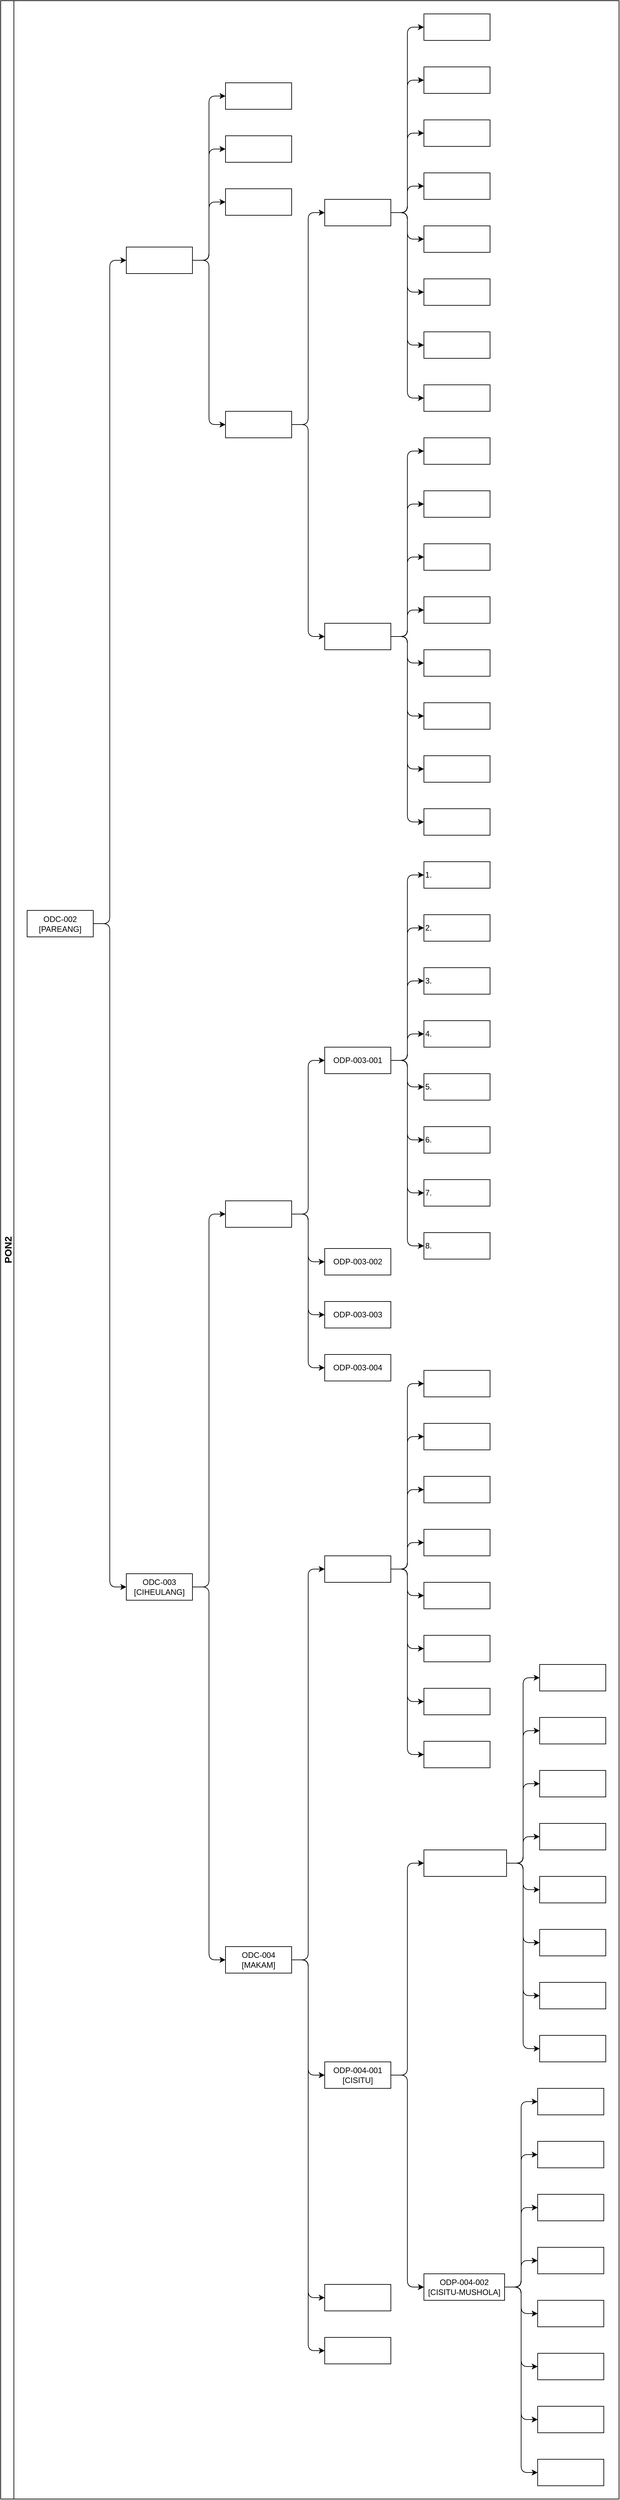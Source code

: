 <mxfile version="27.1.6">
  <diagram name="PON2" id="CPztULTY9CAcym6ux5SY">
    <mxGraphModel dx="2562" dy="1360" grid="0" gridSize="10" guides="1" tooltips="1" connect="1" arrows="1" fold="1" page="0" pageScale="1" pageWidth="827" pageHeight="1169" math="0" shadow="0">
      <root>
        <mxCell id="0" />
        <mxCell id="1" parent="0" />
        <mxCell id="GV_QccqQEHEUjS-juZCi-1" value="PON2" style="swimlane;startSize=20;horizontal=0;childLayout=treeLayout;horizontalTree=1;sortEdges=1;resizable=0;containerType=tree;fontSize=15;" vertex="1" parent="1">
          <mxGeometry x="115" y="40" width="935" height="3772" as="geometry" />
        </mxCell>
        <object label="ODC-002&lt;div&gt;[PAREANG]&lt;/div&gt;" id="GV_QccqQEHEUjS-juZCi-2">
          <mxCell style="whiteSpace=wrap;html=1;" vertex="1" parent="GV_QccqQEHEUjS-juZCi-1">
            <mxGeometry x="40" y="1373.5" width="100" height="40" as="geometry" />
          </mxCell>
        </object>
        <mxCell id="GV_QccqQEHEUjS-juZCi-5" value="" style="whiteSpace=wrap;html=1;" vertex="1" parent="GV_QccqQEHEUjS-juZCi-1">
          <mxGeometry x="190" y="372" width="100" height="40" as="geometry" />
        </mxCell>
        <mxCell id="GV_QccqQEHEUjS-juZCi-6" value="" style="edgeStyle=elbowEdgeStyle;elbow=horizontal;html=1;rounded=1;curved=0;sourcePerimeterSpacing=0;targetPerimeterSpacing=0;startSize=6;endSize=6;" edge="1" parent="GV_QccqQEHEUjS-juZCi-1" source="GV_QccqQEHEUjS-juZCi-2" target="GV_QccqQEHEUjS-juZCi-5">
          <mxGeometry relative="1" as="geometry" />
        </mxCell>
        <mxCell id="GV_QccqQEHEUjS-juZCi-27" value="" style="edgeStyle=elbowEdgeStyle;elbow=horizontal;html=1;rounded=1;curved=0;sourcePerimeterSpacing=0;targetPerimeterSpacing=0;startSize=6;endSize=6;" edge="1" target="GV_QccqQEHEUjS-juZCi-28" source="GV_QccqQEHEUjS-juZCi-2" parent="GV_QccqQEHEUjS-juZCi-1">
          <mxGeometry relative="1" as="geometry">
            <mxPoint x="255" y="-18428.9" as="sourcePoint" />
          </mxGeometry>
        </mxCell>
        <mxCell id="GV_QccqQEHEUjS-juZCi-28" value="ODC-003&lt;div&gt;[CIHEULANG]&lt;/div&gt;" style="whiteSpace=wrap;html=1;" vertex="1" parent="GV_QccqQEHEUjS-juZCi-1">
          <mxGeometry x="190" y="2375" width="100" height="40" as="geometry" />
        </mxCell>
        <mxCell id="GV_QccqQEHEUjS-juZCi-29" value="" style="edgeStyle=elbowEdgeStyle;elbow=horizontal;html=1;rounded=1;curved=0;sourcePerimeterSpacing=0;targetPerimeterSpacing=0;startSize=6;endSize=6;" edge="1" target="GV_QccqQEHEUjS-juZCi-30" source="GV_QccqQEHEUjS-juZCi-5" parent="GV_QccqQEHEUjS-juZCi-1">
          <mxGeometry relative="1" as="geometry">
            <mxPoint x="255" y="-18033.7" as="sourcePoint" />
          </mxGeometry>
        </mxCell>
        <mxCell id="GV_QccqQEHEUjS-juZCi-30" value="" style="whiteSpace=wrap;html=1;" vertex="1" parent="GV_QccqQEHEUjS-juZCi-1">
          <mxGeometry x="340" y="124" width="100" height="40" as="geometry" />
        </mxCell>
        <mxCell id="GV_QccqQEHEUjS-juZCi-31" value="" style="edgeStyle=elbowEdgeStyle;elbow=horizontal;html=1;rounded=1;curved=0;sourcePerimeterSpacing=0;targetPerimeterSpacing=0;startSize=6;endSize=6;" edge="1" target="GV_QccqQEHEUjS-juZCi-32" source="GV_QccqQEHEUjS-juZCi-5" parent="GV_QccqQEHEUjS-juZCi-1">
          <mxGeometry relative="1" as="geometry">
            <mxPoint x="405" y="-18073.7" as="sourcePoint" />
          </mxGeometry>
        </mxCell>
        <mxCell id="GV_QccqQEHEUjS-juZCi-32" value="" style="whiteSpace=wrap;html=1;" vertex="1" parent="GV_QccqQEHEUjS-juZCi-1">
          <mxGeometry x="340" y="204" width="100" height="40" as="geometry" />
        </mxCell>
        <mxCell id="GV_QccqQEHEUjS-juZCi-33" value="" style="edgeStyle=elbowEdgeStyle;elbow=horizontal;html=1;rounded=1;curved=0;sourcePerimeterSpacing=0;targetPerimeterSpacing=0;startSize=6;endSize=6;" edge="1" target="GV_QccqQEHEUjS-juZCi-34" source="GV_QccqQEHEUjS-juZCi-5" parent="GV_QccqQEHEUjS-juZCi-1">
          <mxGeometry relative="1" as="geometry">
            <mxPoint x="405" y="-17993.7" as="sourcePoint" />
          </mxGeometry>
        </mxCell>
        <mxCell id="GV_QccqQEHEUjS-juZCi-34" value="" style="whiteSpace=wrap;html=1;" vertex="1" parent="GV_QccqQEHEUjS-juZCi-1">
          <mxGeometry x="340" y="284" width="100" height="40" as="geometry" />
        </mxCell>
        <mxCell id="GV_QccqQEHEUjS-juZCi-35" value="" style="edgeStyle=elbowEdgeStyle;elbow=horizontal;html=1;rounded=1;curved=0;sourcePerimeterSpacing=0;targetPerimeterSpacing=0;startSize=6;endSize=6;" edge="1" target="GV_QccqQEHEUjS-juZCi-36" source="GV_QccqQEHEUjS-juZCi-5" parent="GV_QccqQEHEUjS-juZCi-1">
          <mxGeometry relative="1" as="geometry">
            <mxPoint x="405" y="-17857.7" as="sourcePoint" />
          </mxGeometry>
        </mxCell>
        <mxCell id="GV_QccqQEHEUjS-juZCi-36" value="" style="whiteSpace=wrap;html=1;" vertex="1" parent="GV_QccqQEHEUjS-juZCi-1">
          <mxGeometry x="340" y="620" width="100" height="40" as="geometry" />
        </mxCell>
        <mxCell id="GV_QccqQEHEUjS-juZCi-41" value="" style="edgeStyle=elbowEdgeStyle;elbow=horizontal;html=1;rounded=1;curved=0;sourcePerimeterSpacing=0;targetPerimeterSpacing=0;startSize=6;endSize=6;" edge="1" target="GV_QccqQEHEUjS-juZCi-42" source="GV_QccqQEHEUjS-juZCi-36" parent="GV_QccqQEHEUjS-juZCi-1">
          <mxGeometry relative="1" as="geometry">
            <mxPoint x="555" y="-17305.7" as="sourcePoint" />
          </mxGeometry>
        </mxCell>
        <mxCell id="GV_QccqQEHEUjS-juZCi-42" value="" style="whiteSpace=wrap;html=1;" vertex="1" parent="GV_QccqQEHEUjS-juZCi-1">
          <mxGeometry x="490" y="300" width="100" height="40" as="geometry" />
        </mxCell>
        <mxCell id="GV_QccqQEHEUjS-juZCi-43" value="" style="edgeStyle=elbowEdgeStyle;elbow=horizontal;html=1;rounded=1;curved=0;sourcePerimeterSpacing=0;targetPerimeterSpacing=0;startSize=6;endSize=6;" edge="1" target="GV_QccqQEHEUjS-juZCi-44" source="GV_QccqQEHEUjS-juZCi-36" parent="GV_QccqQEHEUjS-juZCi-1">
          <mxGeometry relative="1" as="geometry">
            <mxPoint x="555" y="-17043.3" as="sourcePoint" />
          </mxGeometry>
        </mxCell>
        <mxCell id="GV_QccqQEHEUjS-juZCi-44" value="" style="whiteSpace=wrap;html=1;" vertex="1" parent="GV_QccqQEHEUjS-juZCi-1">
          <mxGeometry x="490" y="940" width="100" height="40" as="geometry" />
        </mxCell>
        <mxCell id="GV_QccqQEHEUjS-juZCi-45" value="" style="edgeStyle=elbowEdgeStyle;elbow=horizontal;html=1;rounded=1;curved=0;sourcePerimeterSpacing=0;targetPerimeterSpacing=0;startSize=6;endSize=6;" edge="1" target="GV_QccqQEHEUjS-juZCi-46" source="GV_QccqQEHEUjS-juZCi-28" parent="GV_QccqQEHEUjS-juZCi-1">
          <mxGeometry relative="1" as="geometry">
            <mxPoint x="255" y="-16819.5" as="sourcePoint" />
          </mxGeometry>
        </mxCell>
        <mxCell id="GV_QccqQEHEUjS-juZCi-46" value="" style="whiteSpace=wrap;html=1;" vertex="1" parent="GV_QccqQEHEUjS-juZCi-1">
          <mxGeometry x="340" y="1812" width="100" height="40" as="geometry" />
        </mxCell>
        <mxCell id="GV_QccqQEHEUjS-juZCi-47" value="" style="edgeStyle=elbowEdgeStyle;elbow=horizontal;html=1;rounded=1;curved=0;sourcePerimeterSpacing=0;targetPerimeterSpacing=0;startSize=6;endSize=6;" edge="1" target="GV_QccqQEHEUjS-juZCi-48" source="GV_QccqQEHEUjS-juZCi-28" parent="GV_QccqQEHEUjS-juZCi-1">
          <mxGeometry relative="1" as="geometry">
            <mxPoint x="405" y="-16307.3" as="sourcePoint" />
          </mxGeometry>
        </mxCell>
        <mxCell id="GV_QccqQEHEUjS-juZCi-48" value="ODC-004&lt;div&gt;[MAKAM]&lt;/div&gt;" style="whiteSpace=wrap;html=1;" vertex="1" parent="GV_QccqQEHEUjS-juZCi-1">
          <mxGeometry x="340" y="2938" width="100" height="40" as="geometry" />
        </mxCell>
        <mxCell id="GV_QccqQEHEUjS-juZCi-49" value="" style="edgeStyle=elbowEdgeStyle;elbow=horizontal;html=1;rounded=1;curved=0;sourcePerimeterSpacing=0;targetPerimeterSpacing=0;startSize=6;endSize=6;" edge="1" target="GV_QccqQEHEUjS-juZCi-50" source="GV_QccqQEHEUjS-juZCi-46" parent="GV_QccqQEHEUjS-juZCi-1">
          <mxGeometry relative="1" as="geometry">
            <mxPoint x="405" y="-16287.3" as="sourcePoint" />
          </mxGeometry>
        </mxCell>
        <mxCell id="GV_QccqQEHEUjS-juZCi-50" value="ODP-003-001" style="whiteSpace=wrap;html=1;" vertex="1" parent="GV_QccqQEHEUjS-juZCi-1">
          <mxGeometry x="490" y="1580" width="100" height="40" as="geometry" />
        </mxCell>
        <mxCell id="GV_QccqQEHEUjS-juZCi-51" value="" style="edgeStyle=elbowEdgeStyle;elbow=horizontal;html=1;rounded=1;curved=0;sourcePerimeterSpacing=0;targetPerimeterSpacing=0;startSize=6;endSize=6;" edge="1" target="GV_QccqQEHEUjS-juZCi-52" source="GV_QccqQEHEUjS-juZCi-50" parent="GV_QccqQEHEUjS-juZCi-1">
          <mxGeometry relative="1" as="geometry">
            <mxPoint x="555" y="-16315.3" as="sourcePoint" />
          </mxGeometry>
        </mxCell>
        <mxCell id="GV_QccqQEHEUjS-juZCi-52" value="1." style="whiteSpace=wrap;html=1;align=left;" vertex="1" parent="GV_QccqQEHEUjS-juZCi-1">
          <mxGeometry x="640" y="1300" width="100" height="40" as="geometry" />
        </mxCell>
        <mxCell id="GV_QccqQEHEUjS-juZCi-53" value="" style="edgeStyle=elbowEdgeStyle;elbow=horizontal;html=1;rounded=1;curved=0;sourcePerimeterSpacing=0;targetPerimeterSpacing=0;startSize=6;endSize=6;" edge="1" target="GV_QccqQEHEUjS-juZCi-54" source="GV_QccqQEHEUjS-juZCi-46" parent="GV_QccqQEHEUjS-juZCi-1">
          <mxGeometry relative="1" as="geometry">
            <mxPoint x="555" y="-16315.3" as="sourcePoint" />
          </mxGeometry>
        </mxCell>
        <mxCell id="GV_QccqQEHEUjS-juZCi-54" value="ODP-003-002" style="whiteSpace=wrap;html=1;" vertex="1" parent="GV_QccqQEHEUjS-juZCi-1">
          <mxGeometry x="490" y="1884" width="100" height="40" as="geometry" />
        </mxCell>
        <mxCell id="GV_QccqQEHEUjS-juZCi-55" value="" style="edgeStyle=elbowEdgeStyle;elbow=horizontal;html=1;rounded=1;curved=0;sourcePerimeterSpacing=0;targetPerimeterSpacing=0;startSize=6;endSize=6;" edge="1" target="GV_QccqQEHEUjS-juZCi-56" source="GV_QccqQEHEUjS-juZCi-50" parent="GV_QccqQEHEUjS-juZCi-1">
          <mxGeometry relative="1" as="geometry">
            <mxPoint x="705" y="-15943.3" as="sourcePoint" />
          </mxGeometry>
        </mxCell>
        <mxCell id="GV_QccqQEHEUjS-juZCi-56" value="2." style="whiteSpace=wrap;html=1;align=left;" vertex="1" parent="GV_QccqQEHEUjS-juZCi-1">
          <mxGeometry x="640" y="1380" width="100" height="40" as="geometry" />
        </mxCell>
        <mxCell id="GV_QccqQEHEUjS-juZCi-57" value="" style="edgeStyle=elbowEdgeStyle;elbow=horizontal;html=1;rounded=1;curved=0;sourcePerimeterSpacing=0;targetPerimeterSpacing=0;startSize=6;endSize=6;" edge="1" target="GV_QccqQEHEUjS-juZCi-58" source="GV_QccqQEHEUjS-juZCi-50" parent="GV_QccqQEHEUjS-juZCi-1">
          <mxGeometry relative="1" as="geometry">
            <mxPoint x="705" y="-15511.3" as="sourcePoint" />
          </mxGeometry>
        </mxCell>
        <mxCell id="GV_QccqQEHEUjS-juZCi-58" value="3." style="whiteSpace=wrap;html=1;align=left;" vertex="1" parent="GV_QccqQEHEUjS-juZCi-1">
          <mxGeometry x="640" y="1460" width="100" height="40" as="geometry" />
        </mxCell>
        <mxCell id="GV_QccqQEHEUjS-juZCi-59" value="" style="edgeStyle=elbowEdgeStyle;elbow=horizontal;html=1;rounded=1;curved=0;sourcePerimeterSpacing=0;targetPerimeterSpacing=0;startSize=6;endSize=6;" edge="1" target="GV_QccqQEHEUjS-juZCi-60" source="GV_QccqQEHEUjS-juZCi-50" parent="GV_QccqQEHEUjS-juZCi-1">
          <mxGeometry relative="1" as="geometry">
            <mxPoint x="705" y="-15052.1" as="sourcePoint" />
          </mxGeometry>
        </mxCell>
        <mxCell id="GV_QccqQEHEUjS-juZCi-60" value="4." style="whiteSpace=wrap;html=1;align=left;" vertex="1" parent="GV_QccqQEHEUjS-juZCi-1">
          <mxGeometry x="640" y="1540" width="100" height="40" as="geometry" />
        </mxCell>
        <mxCell id="GV_QccqQEHEUjS-juZCi-61" value="" style="edgeStyle=elbowEdgeStyle;elbow=horizontal;html=1;rounded=1;curved=0;sourcePerimeterSpacing=0;targetPerimeterSpacing=0;startSize=6;endSize=6;" edge="1" target="GV_QccqQEHEUjS-juZCi-62" source="GV_QccqQEHEUjS-juZCi-46" parent="GV_QccqQEHEUjS-juZCi-1">
          <mxGeometry relative="1" as="geometry">
            <mxPoint x="555" y="-14477.7" as="sourcePoint" />
          </mxGeometry>
        </mxCell>
        <mxCell id="GV_QccqQEHEUjS-juZCi-62" value="ODP-003-003" style="whiteSpace=wrap;html=1;" vertex="1" parent="GV_QccqQEHEUjS-juZCi-1">
          <mxGeometry x="490" y="1964" width="100" height="40" as="geometry" />
        </mxCell>
        <mxCell id="GV_QccqQEHEUjS-juZCi-63" value="" style="edgeStyle=elbowEdgeStyle;elbow=horizontal;html=1;rounded=1;curved=0;sourcePerimeterSpacing=0;targetPerimeterSpacing=0;startSize=6;endSize=6;" edge="1" target="GV_QccqQEHEUjS-juZCi-64" source="GV_QccqQEHEUjS-juZCi-46" parent="GV_QccqQEHEUjS-juZCi-1">
          <mxGeometry relative="1" as="geometry">
            <mxPoint x="555" y="-13956.1" as="sourcePoint" />
          </mxGeometry>
        </mxCell>
        <mxCell id="GV_QccqQEHEUjS-juZCi-64" value="ODP-003-004" style="whiteSpace=wrap;html=1;" vertex="1" parent="GV_QccqQEHEUjS-juZCi-1">
          <mxGeometry x="490" y="2044" width="100" height="40" as="geometry" />
        </mxCell>
        <mxCell id="GV_QccqQEHEUjS-juZCi-65" value="" style="edgeStyle=elbowEdgeStyle;elbow=horizontal;html=1;rounded=1;curved=0;sourcePerimeterSpacing=0;targetPerimeterSpacing=0;startSize=6;endSize=6;" edge="1" target="GV_QccqQEHEUjS-juZCi-66" source="GV_QccqQEHEUjS-juZCi-50" parent="GV_QccqQEHEUjS-juZCi-1">
          <mxGeometry relative="1" as="geometry">
            <mxPoint x="705" y="-13574.5" as="sourcePoint" />
          </mxGeometry>
        </mxCell>
        <mxCell id="GV_QccqQEHEUjS-juZCi-66" value="5." style="whiteSpace=wrap;html=1;align=left;" vertex="1" parent="GV_QccqQEHEUjS-juZCi-1">
          <mxGeometry x="640" y="1620" width="100" height="40" as="geometry" />
        </mxCell>
        <mxCell id="GV_QccqQEHEUjS-juZCi-67" value="" style="edgeStyle=elbowEdgeStyle;elbow=horizontal;html=1;rounded=1;curved=0;sourcePerimeterSpacing=0;targetPerimeterSpacing=0;startSize=6;endSize=6;" edge="1" target="GV_QccqQEHEUjS-juZCi-68" source="GV_QccqQEHEUjS-juZCi-50" parent="GV_QccqQEHEUjS-juZCi-1">
          <mxGeometry relative="1" as="geometry">
            <mxPoint x="705" y="-13004.9" as="sourcePoint" />
          </mxGeometry>
        </mxCell>
        <mxCell id="GV_QccqQEHEUjS-juZCi-68" value="6." style="whiteSpace=wrap;html=1;align=left;" vertex="1" parent="GV_QccqQEHEUjS-juZCi-1">
          <mxGeometry x="640" y="1700" width="100" height="40" as="geometry" />
        </mxCell>
        <mxCell id="GV_QccqQEHEUjS-juZCi-69" value="" style="edgeStyle=elbowEdgeStyle;elbow=horizontal;html=1;rounded=1;curved=0;sourcePerimeterSpacing=0;targetPerimeterSpacing=0;startSize=6;endSize=6;" edge="1" target="GV_QccqQEHEUjS-juZCi-70" source="GV_QccqQEHEUjS-juZCi-50" parent="GV_QccqQEHEUjS-juZCi-1">
          <mxGeometry relative="1" as="geometry">
            <mxPoint x="705" y="-12408.1" as="sourcePoint" />
          </mxGeometry>
        </mxCell>
        <mxCell id="GV_QccqQEHEUjS-juZCi-70" value="7." style="whiteSpace=wrap;html=1;align=left;" vertex="1" parent="GV_QccqQEHEUjS-juZCi-1">
          <mxGeometry x="640" y="1780" width="100" height="40" as="geometry" />
        </mxCell>
        <mxCell id="GV_QccqQEHEUjS-juZCi-71" value="" style="edgeStyle=elbowEdgeStyle;elbow=horizontal;html=1;rounded=1;curved=0;sourcePerimeterSpacing=0;targetPerimeterSpacing=0;startSize=6;endSize=6;" edge="1" target="GV_QccqQEHEUjS-juZCi-72" source="GV_QccqQEHEUjS-juZCi-50" parent="GV_QccqQEHEUjS-juZCi-1">
          <mxGeometry relative="1" as="geometry">
            <mxPoint x="705" y="-11784.1" as="sourcePoint" />
          </mxGeometry>
        </mxCell>
        <mxCell id="GV_QccqQEHEUjS-juZCi-72" value="8." style="whiteSpace=wrap;html=1;align=left;" vertex="1" parent="GV_QccqQEHEUjS-juZCi-1">
          <mxGeometry x="640" y="1860" width="100" height="40" as="geometry" />
        </mxCell>
        <mxCell id="GV_QccqQEHEUjS-juZCi-73" value="" style="edgeStyle=elbowEdgeStyle;elbow=horizontal;html=1;rounded=1;curved=0;sourcePerimeterSpacing=0;targetPerimeterSpacing=0;startSize=6;endSize=6;" edge="1" target="GV_QccqQEHEUjS-juZCi-74" source="GV_QccqQEHEUjS-juZCi-48" parent="GV_QccqQEHEUjS-juZCi-1">
          <mxGeometry relative="1" as="geometry">
            <mxPoint x="405" y="-10767.9" as="sourcePoint" />
          </mxGeometry>
        </mxCell>
        <mxCell id="GV_QccqQEHEUjS-juZCi-74" value="" style="whiteSpace=wrap;html=1;" vertex="1" parent="GV_QccqQEHEUjS-juZCi-1">
          <mxGeometry x="490" y="2348" width="100" height="40" as="geometry" />
        </mxCell>
        <mxCell id="GV_QccqQEHEUjS-juZCi-75" value="" style="edgeStyle=elbowEdgeStyle;elbow=horizontal;html=1;rounded=1;curved=0;sourcePerimeterSpacing=0;targetPerimeterSpacing=0;startSize=6;endSize=6;" edge="1" target="GV_QccqQEHEUjS-juZCi-76" source="GV_QccqQEHEUjS-juZCi-74" parent="GV_QccqQEHEUjS-juZCi-1">
          <mxGeometry relative="1" as="geometry">
            <mxPoint x="555" y="-10600.5" as="sourcePoint" />
          </mxGeometry>
        </mxCell>
        <mxCell id="GV_QccqQEHEUjS-juZCi-76" value="" style="whiteSpace=wrap;html=1;" vertex="1" parent="GV_QccqQEHEUjS-juZCi-1">
          <mxGeometry x="640" y="2068" width="100" height="40" as="geometry" />
        </mxCell>
        <mxCell id="GV_QccqQEHEUjS-juZCi-77" value="" style="edgeStyle=elbowEdgeStyle;elbow=horizontal;html=1;rounded=1;curved=0;sourcePerimeterSpacing=0;targetPerimeterSpacing=0;startSize=6;endSize=6;" edge="1" target="GV_QccqQEHEUjS-juZCi-78" source="GV_QccqQEHEUjS-juZCi-48" parent="GV_QccqQEHEUjS-juZCi-1">
          <mxGeometry relative="1" as="geometry">
            <mxPoint x="555" y="-10600.5" as="sourcePoint" />
          </mxGeometry>
        </mxCell>
        <mxCell id="GV_QccqQEHEUjS-juZCi-78" value="ODP-004-001&lt;div&gt;[CISITU]&lt;/div&gt;" style="whiteSpace=wrap;html=1;" vertex="1" parent="GV_QccqQEHEUjS-juZCi-1">
          <mxGeometry x="490" y="3112" width="100" height="40" as="geometry" />
        </mxCell>
        <mxCell id="GV_QccqQEHEUjS-juZCi-79" value="" style="edgeStyle=elbowEdgeStyle;elbow=horizontal;html=1;rounded=1;curved=0;sourcePerimeterSpacing=0;targetPerimeterSpacing=0;startSize=6;endSize=6;" edge="1" target="GV_QccqQEHEUjS-juZCi-80" source="GV_QccqQEHEUjS-juZCi-74" parent="GV_QccqQEHEUjS-juZCi-1">
          <mxGeometry relative="1" as="geometry">
            <mxPoint x="705" y="-10610.5" as="sourcePoint" />
          </mxGeometry>
        </mxCell>
        <mxCell id="GV_QccqQEHEUjS-juZCi-80" value="" style="whiteSpace=wrap;html=1;" vertex="1" parent="GV_QccqQEHEUjS-juZCi-1">
          <mxGeometry x="640" y="2148" width="100" height="40" as="geometry" />
        </mxCell>
        <mxCell id="GV_QccqQEHEUjS-juZCi-81" value="" style="edgeStyle=elbowEdgeStyle;elbow=horizontal;html=1;rounded=1;curved=0;sourcePerimeterSpacing=0;targetPerimeterSpacing=0;startSize=6;endSize=6;" edge="1" target="GV_QccqQEHEUjS-juZCi-82" source="GV_QccqQEHEUjS-juZCi-74" parent="GV_QccqQEHEUjS-juZCi-1">
          <mxGeometry relative="1" as="geometry">
            <mxPoint x="705" y="-10590.5" as="sourcePoint" />
          </mxGeometry>
        </mxCell>
        <mxCell id="GV_QccqQEHEUjS-juZCi-82" value="" style="whiteSpace=wrap;html=1;" vertex="1" parent="GV_QccqQEHEUjS-juZCi-1">
          <mxGeometry x="640" y="2228" width="100" height="40" as="geometry" />
        </mxCell>
        <mxCell id="GV_QccqQEHEUjS-juZCi-83" value="" style="edgeStyle=elbowEdgeStyle;elbow=horizontal;html=1;rounded=1;curved=0;sourcePerimeterSpacing=0;targetPerimeterSpacing=0;startSize=6;endSize=6;" edge="1" target="GV_QccqQEHEUjS-juZCi-84" source="GV_QccqQEHEUjS-juZCi-74" parent="GV_QccqQEHEUjS-juZCi-1">
          <mxGeometry relative="1" as="geometry">
            <mxPoint x="705" y="-10570.5" as="sourcePoint" />
          </mxGeometry>
        </mxCell>
        <mxCell id="GV_QccqQEHEUjS-juZCi-84" value="" style="whiteSpace=wrap;html=1;" vertex="1" parent="GV_QccqQEHEUjS-juZCi-1">
          <mxGeometry x="640" y="2308" width="100" height="40" as="geometry" />
        </mxCell>
        <mxCell id="GV_QccqQEHEUjS-juZCi-85" value="" style="edgeStyle=elbowEdgeStyle;elbow=horizontal;html=1;rounded=1;curved=0;sourcePerimeterSpacing=0;targetPerimeterSpacing=0;startSize=6;endSize=6;" edge="1" target="GV_QccqQEHEUjS-juZCi-86" source="GV_QccqQEHEUjS-juZCi-74" parent="GV_QccqQEHEUjS-juZCi-1">
          <mxGeometry relative="1" as="geometry">
            <mxPoint x="705" y="-10550.5" as="sourcePoint" />
          </mxGeometry>
        </mxCell>
        <mxCell id="GV_QccqQEHEUjS-juZCi-86" value="" style="whiteSpace=wrap;html=1;" vertex="1" parent="GV_QccqQEHEUjS-juZCi-1">
          <mxGeometry x="640" y="2388" width="100" height="40" as="geometry" />
        </mxCell>
        <mxCell id="GV_QccqQEHEUjS-juZCi-87" value="" style="edgeStyle=elbowEdgeStyle;elbow=horizontal;html=1;rounded=1;curved=0;sourcePerimeterSpacing=0;targetPerimeterSpacing=0;startSize=6;endSize=6;" edge="1" target="GV_QccqQEHEUjS-juZCi-88" source="GV_QccqQEHEUjS-juZCi-74" parent="GV_QccqQEHEUjS-juZCi-1">
          <mxGeometry relative="1" as="geometry">
            <mxPoint x="705" y="-10530.5" as="sourcePoint" />
          </mxGeometry>
        </mxCell>
        <mxCell id="GV_QccqQEHEUjS-juZCi-88" value="" style="whiteSpace=wrap;html=1;" vertex="1" parent="GV_QccqQEHEUjS-juZCi-1">
          <mxGeometry x="640" y="2468" width="100" height="40" as="geometry" />
        </mxCell>
        <mxCell id="GV_QccqQEHEUjS-juZCi-89" value="" style="edgeStyle=elbowEdgeStyle;elbow=horizontal;html=1;rounded=1;curved=0;sourcePerimeterSpacing=0;targetPerimeterSpacing=0;startSize=6;endSize=6;" edge="1" target="GV_QccqQEHEUjS-juZCi-90" source="GV_QccqQEHEUjS-juZCi-74" parent="GV_QccqQEHEUjS-juZCi-1">
          <mxGeometry relative="1" as="geometry">
            <mxPoint x="705" y="-10510.5" as="sourcePoint" />
          </mxGeometry>
        </mxCell>
        <mxCell id="GV_QccqQEHEUjS-juZCi-90" value="" style="whiteSpace=wrap;html=1;" vertex="1" parent="GV_QccqQEHEUjS-juZCi-1">
          <mxGeometry x="640" y="2548" width="100" height="40" as="geometry" />
        </mxCell>
        <mxCell id="GV_QccqQEHEUjS-juZCi-91" value="" style="edgeStyle=elbowEdgeStyle;elbow=horizontal;html=1;rounded=1;curved=0;sourcePerimeterSpacing=0;targetPerimeterSpacing=0;startSize=6;endSize=6;" edge="1" target="GV_QccqQEHEUjS-juZCi-92" source="GV_QccqQEHEUjS-juZCi-74" parent="GV_QccqQEHEUjS-juZCi-1">
          <mxGeometry relative="1" as="geometry">
            <mxPoint x="705" y="-10490.5" as="sourcePoint" />
          </mxGeometry>
        </mxCell>
        <mxCell id="GV_QccqQEHEUjS-juZCi-92" value="" style="whiteSpace=wrap;html=1;" vertex="1" parent="GV_QccqQEHEUjS-juZCi-1">
          <mxGeometry x="640" y="2628" width="100" height="40" as="geometry" />
        </mxCell>
        <mxCell id="GV_QccqQEHEUjS-juZCi-93" value="" style="edgeStyle=elbowEdgeStyle;elbow=horizontal;html=1;rounded=1;curved=0;sourcePerimeterSpacing=0;targetPerimeterSpacing=0;startSize=6;endSize=6;" edge="1" target="GV_QccqQEHEUjS-juZCi-94" source="GV_QccqQEHEUjS-juZCi-78" parent="GV_QccqQEHEUjS-juZCi-1">
          <mxGeometry relative="1" as="geometry">
            <mxPoint x="555" y="-10318.5" as="sourcePoint" />
          </mxGeometry>
        </mxCell>
        <mxCell id="GV_QccqQEHEUjS-juZCi-94" value="" style="whiteSpace=wrap;html=1;" vertex="1" parent="GV_QccqQEHEUjS-juZCi-1">
          <mxGeometry x="640" y="2792" width="125" height="40" as="geometry" />
        </mxCell>
        <mxCell id="GV_QccqQEHEUjS-juZCi-95" value="" style="edgeStyle=elbowEdgeStyle;elbow=horizontal;html=1;rounded=1;curved=0;sourcePerimeterSpacing=0;targetPerimeterSpacing=0;startSize=6;endSize=6;" edge="1" target="GV_QccqQEHEUjS-juZCi-96" source="GV_QccqQEHEUjS-juZCi-78" parent="GV_QccqQEHEUjS-juZCi-1">
          <mxGeometry relative="1" as="geometry">
            <mxPoint x="705" y="-10117.5" as="sourcePoint" />
          </mxGeometry>
        </mxCell>
        <mxCell id="GV_QccqQEHEUjS-juZCi-96" value="ODP-004-002&lt;div&gt;[CISITU-MUSHOLA]&lt;/div&gt;" style="whiteSpace=wrap;html=1;" vertex="1" parent="GV_QccqQEHEUjS-juZCi-1">
          <mxGeometry x="640" y="3432" width="122" height="40" as="geometry" />
        </mxCell>
        <mxCell id="GV_QccqQEHEUjS-juZCi-97" value="" style="edgeStyle=elbowEdgeStyle;elbow=horizontal;html=1;rounded=1;curved=0;sourcePerimeterSpacing=0;targetPerimeterSpacing=0;startSize=6;endSize=6;" edge="1" target="GV_QccqQEHEUjS-juZCi-98" source="GV_QccqQEHEUjS-juZCi-94" parent="GV_QccqQEHEUjS-juZCi-1">
          <mxGeometry relative="1" as="geometry">
            <mxPoint x="705" y="-10082.5" as="sourcePoint" />
          </mxGeometry>
        </mxCell>
        <mxCell id="GV_QccqQEHEUjS-juZCi-98" value="" style="whiteSpace=wrap;html=1;" vertex="1" parent="GV_QccqQEHEUjS-juZCi-1">
          <mxGeometry x="815" y="2512" width="100" height="40" as="geometry" />
        </mxCell>
        <mxCell id="GV_QccqQEHEUjS-juZCi-99" value="" style="edgeStyle=elbowEdgeStyle;elbow=horizontal;html=1;rounded=1;curved=0;sourcePerimeterSpacing=0;targetPerimeterSpacing=0;startSize=6;endSize=6;" edge="1" target="GV_QccqQEHEUjS-juZCi-100" source="GV_QccqQEHEUjS-juZCi-94" parent="GV_QccqQEHEUjS-juZCi-1">
          <mxGeometry relative="1" as="geometry">
            <mxPoint x="855" y="-10122.5" as="sourcePoint" />
          </mxGeometry>
        </mxCell>
        <mxCell id="GV_QccqQEHEUjS-juZCi-100" value="" style="whiteSpace=wrap;html=1;" vertex="1" parent="GV_QccqQEHEUjS-juZCi-1">
          <mxGeometry x="815" y="2592" width="100" height="40" as="geometry" />
        </mxCell>
        <mxCell id="GV_QccqQEHEUjS-juZCi-101" value="" style="edgeStyle=elbowEdgeStyle;elbow=horizontal;html=1;rounded=1;curved=0;sourcePerimeterSpacing=0;targetPerimeterSpacing=0;startSize=6;endSize=6;" edge="1" target="GV_QccqQEHEUjS-juZCi-102" source="GV_QccqQEHEUjS-juZCi-94" parent="GV_QccqQEHEUjS-juZCi-1">
          <mxGeometry relative="1" as="geometry">
            <mxPoint x="855" y="-10096.5" as="sourcePoint" />
          </mxGeometry>
        </mxCell>
        <mxCell id="GV_QccqQEHEUjS-juZCi-102" value="" style="whiteSpace=wrap;html=1;" vertex="1" parent="GV_QccqQEHEUjS-juZCi-1">
          <mxGeometry x="815" y="2672" width="100" height="40" as="geometry" />
        </mxCell>
        <mxCell id="GV_QccqQEHEUjS-juZCi-103" value="" style="edgeStyle=elbowEdgeStyle;elbow=horizontal;html=1;rounded=1;curved=0;sourcePerimeterSpacing=0;targetPerimeterSpacing=0;startSize=6;endSize=6;" edge="1" target="GV_QccqQEHEUjS-juZCi-104" source="GV_QccqQEHEUjS-juZCi-94" parent="GV_QccqQEHEUjS-juZCi-1">
          <mxGeometry relative="1" as="geometry">
            <mxPoint x="855" y="-10070.5" as="sourcePoint" />
          </mxGeometry>
        </mxCell>
        <mxCell id="GV_QccqQEHEUjS-juZCi-104" value="" style="whiteSpace=wrap;html=1;" vertex="1" parent="GV_QccqQEHEUjS-juZCi-1">
          <mxGeometry x="815" y="2752" width="100" height="40" as="geometry" />
        </mxCell>
        <mxCell id="GV_QccqQEHEUjS-juZCi-105" value="" style="edgeStyle=elbowEdgeStyle;elbow=horizontal;html=1;rounded=1;curved=0;sourcePerimeterSpacing=0;targetPerimeterSpacing=0;startSize=6;endSize=6;" edge="1" target="GV_QccqQEHEUjS-juZCi-106" source="GV_QccqQEHEUjS-juZCi-94" parent="GV_QccqQEHEUjS-juZCi-1">
          <mxGeometry relative="1" as="geometry">
            <mxPoint x="855" y="-10044.5" as="sourcePoint" />
          </mxGeometry>
        </mxCell>
        <mxCell id="GV_QccqQEHEUjS-juZCi-106" value="" style="whiteSpace=wrap;html=1;" vertex="1" parent="GV_QccqQEHEUjS-juZCi-1">
          <mxGeometry x="815" y="2832" width="100" height="40" as="geometry" />
        </mxCell>
        <mxCell id="GV_QccqQEHEUjS-juZCi-107" value="" style="edgeStyle=elbowEdgeStyle;elbow=horizontal;html=1;rounded=1;curved=0;sourcePerimeterSpacing=0;targetPerimeterSpacing=0;startSize=6;endSize=6;" edge="1" target="GV_QccqQEHEUjS-juZCi-108" source="GV_QccqQEHEUjS-juZCi-94" parent="GV_QccqQEHEUjS-juZCi-1">
          <mxGeometry relative="1" as="geometry">
            <mxPoint x="855" y="-10018.5" as="sourcePoint" />
          </mxGeometry>
        </mxCell>
        <mxCell id="GV_QccqQEHEUjS-juZCi-108" value="" style="whiteSpace=wrap;html=1;" vertex="1" parent="GV_QccqQEHEUjS-juZCi-1">
          <mxGeometry x="815" y="2912" width="100" height="40" as="geometry" />
        </mxCell>
        <mxCell id="GV_QccqQEHEUjS-juZCi-109" value="" style="edgeStyle=elbowEdgeStyle;elbow=horizontal;html=1;rounded=1;curved=0;sourcePerimeterSpacing=0;targetPerimeterSpacing=0;startSize=6;endSize=6;" edge="1" target="GV_QccqQEHEUjS-juZCi-110" source="GV_QccqQEHEUjS-juZCi-94" parent="GV_QccqQEHEUjS-juZCi-1">
          <mxGeometry relative="1" as="geometry">
            <mxPoint x="855" y="-9992.5" as="sourcePoint" />
          </mxGeometry>
        </mxCell>
        <mxCell id="GV_QccqQEHEUjS-juZCi-110" value="" style="whiteSpace=wrap;html=1;" vertex="1" parent="GV_QccqQEHEUjS-juZCi-1">
          <mxGeometry x="815" y="2992" width="100" height="40" as="geometry" />
        </mxCell>
        <mxCell id="GV_QccqQEHEUjS-juZCi-111" value="" style="edgeStyle=elbowEdgeStyle;elbow=horizontal;html=1;rounded=1;curved=0;sourcePerimeterSpacing=0;targetPerimeterSpacing=0;startSize=6;endSize=6;" edge="1" target="GV_QccqQEHEUjS-juZCi-112" source="GV_QccqQEHEUjS-juZCi-94" parent="GV_QccqQEHEUjS-juZCi-1">
          <mxGeometry relative="1" as="geometry">
            <mxPoint x="855" y="-9966.5" as="sourcePoint" />
          </mxGeometry>
        </mxCell>
        <mxCell id="GV_QccqQEHEUjS-juZCi-112" value="" style="whiteSpace=wrap;html=1;" vertex="1" parent="GV_QccqQEHEUjS-juZCi-1">
          <mxGeometry x="815" y="3072" width="100" height="40" as="geometry" />
        </mxCell>
        <mxCell id="GV_QccqQEHEUjS-juZCi-113" value="" style="edgeStyle=elbowEdgeStyle;elbow=horizontal;html=1;rounded=1;curved=0;sourcePerimeterSpacing=0;targetPerimeterSpacing=0;startSize=6;endSize=6;" edge="1" target="GV_QccqQEHEUjS-juZCi-114" source="GV_QccqQEHEUjS-juZCi-96" parent="GV_QccqQEHEUjS-juZCi-1">
          <mxGeometry relative="1" as="geometry">
            <mxPoint x="705" y="-9788.5" as="sourcePoint" />
          </mxGeometry>
        </mxCell>
        <mxCell id="GV_QccqQEHEUjS-juZCi-114" value="" style="whiteSpace=wrap;html=1;" vertex="1" parent="GV_QccqQEHEUjS-juZCi-1">
          <mxGeometry x="812" y="3152" width="100" height="40" as="geometry" />
        </mxCell>
        <mxCell id="GV_QccqQEHEUjS-juZCi-115" value="" style="edgeStyle=elbowEdgeStyle;elbow=horizontal;html=1;rounded=1;curved=0;sourcePerimeterSpacing=0;targetPerimeterSpacing=0;startSize=6;endSize=6;" edge="1" target="GV_QccqQEHEUjS-juZCi-116" source="GV_QccqQEHEUjS-juZCi-96" parent="GV_QccqQEHEUjS-juZCi-1">
          <mxGeometry relative="1" as="geometry">
            <mxPoint x="855" y="-9584" as="sourcePoint" />
          </mxGeometry>
        </mxCell>
        <mxCell id="GV_QccqQEHEUjS-juZCi-116" value="" style="whiteSpace=wrap;html=1;" vertex="1" parent="GV_QccqQEHEUjS-juZCi-1">
          <mxGeometry x="812" y="3232" width="100" height="40" as="geometry" />
        </mxCell>
        <mxCell id="GV_QccqQEHEUjS-juZCi-117" value="" style="edgeStyle=elbowEdgeStyle;elbow=horizontal;html=1;rounded=1;curved=0;sourcePerimeterSpacing=0;targetPerimeterSpacing=0;startSize=6;endSize=6;" edge="1" target="GV_QccqQEHEUjS-juZCi-118" source="GV_QccqQEHEUjS-juZCi-96" parent="GV_QccqQEHEUjS-juZCi-1">
          <mxGeometry relative="1" as="geometry">
            <mxPoint x="855" y="-9546.5" as="sourcePoint" />
          </mxGeometry>
        </mxCell>
        <mxCell id="GV_QccqQEHEUjS-juZCi-118" value="" style="whiteSpace=wrap;html=1;" vertex="1" parent="GV_QccqQEHEUjS-juZCi-1">
          <mxGeometry x="812" y="3312" width="100" height="40" as="geometry" />
        </mxCell>
        <mxCell id="GV_QccqQEHEUjS-juZCi-119" value="" style="edgeStyle=elbowEdgeStyle;elbow=horizontal;html=1;rounded=1;curved=0;sourcePerimeterSpacing=0;targetPerimeterSpacing=0;startSize=6;endSize=6;" edge="1" target="GV_QccqQEHEUjS-juZCi-120" source="GV_QccqQEHEUjS-juZCi-96" parent="GV_QccqQEHEUjS-juZCi-1">
          <mxGeometry relative="1" as="geometry">
            <mxPoint x="855" y="-9509" as="sourcePoint" />
          </mxGeometry>
        </mxCell>
        <mxCell id="GV_QccqQEHEUjS-juZCi-120" value="" style="whiteSpace=wrap;html=1;" vertex="1" parent="GV_QccqQEHEUjS-juZCi-1">
          <mxGeometry x="812" y="3392" width="100" height="40" as="geometry" />
        </mxCell>
        <mxCell id="GV_QccqQEHEUjS-juZCi-121" value="" style="edgeStyle=elbowEdgeStyle;elbow=horizontal;html=1;rounded=1;curved=0;sourcePerimeterSpacing=0;targetPerimeterSpacing=0;startSize=6;endSize=6;" edge="1" target="GV_QccqQEHEUjS-juZCi-122" source="GV_QccqQEHEUjS-juZCi-96" parent="GV_QccqQEHEUjS-juZCi-1">
          <mxGeometry relative="1" as="geometry">
            <mxPoint x="855" y="-9471.5" as="sourcePoint" />
          </mxGeometry>
        </mxCell>
        <mxCell id="GV_QccqQEHEUjS-juZCi-122" value="" style="whiteSpace=wrap;html=1;" vertex="1" parent="GV_QccqQEHEUjS-juZCi-1">
          <mxGeometry x="812" y="3472" width="100" height="40" as="geometry" />
        </mxCell>
        <mxCell id="GV_QccqQEHEUjS-juZCi-123" value="" style="edgeStyle=elbowEdgeStyle;elbow=horizontal;html=1;rounded=1;curved=0;sourcePerimeterSpacing=0;targetPerimeterSpacing=0;startSize=6;endSize=6;" edge="1" target="GV_QccqQEHEUjS-juZCi-124" source="GV_QccqQEHEUjS-juZCi-96" parent="GV_QccqQEHEUjS-juZCi-1">
          <mxGeometry relative="1" as="geometry">
            <mxPoint x="855" y="-9434" as="sourcePoint" />
          </mxGeometry>
        </mxCell>
        <mxCell id="GV_QccqQEHEUjS-juZCi-124" value="" style="whiteSpace=wrap;html=1;" vertex="1" parent="GV_QccqQEHEUjS-juZCi-1">
          <mxGeometry x="812" y="3552" width="100" height="40" as="geometry" />
        </mxCell>
        <mxCell id="GV_QccqQEHEUjS-juZCi-125" value="" style="edgeStyle=elbowEdgeStyle;elbow=horizontal;html=1;rounded=1;curved=0;sourcePerimeterSpacing=0;targetPerimeterSpacing=0;startSize=6;endSize=6;" edge="1" target="GV_QccqQEHEUjS-juZCi-126" source="GV_QccqQEHEUjS-juZCi-96" parent="GV_QccqQEHEUjS-juZCi-1">
          <mxGeometry relative="1" as="geometry">
            <mxPoint x="855" y="-9396.5" as="sourcePoint" />
          </mxGeometry>
        </mxCell>
        <mxCell id="GV_QccqQEHEUjS-juZCi-126" value="" style="whiteSpace=wrap;html=1;" vertex="1" parent="GV_QccqQEHEUjS-juZCi-1">
          <mxGeometry x="812" y="3632" width="100" height="40" as="geometry" />
        </mxCell>
        <mxCell id="GV_QccqQEHEUjS-juZCi-127" value="" style="edgeStyle=elbowEdgeStyle;elbow=horizontal;html=1;rounded=1;curved=0;sourcePerimeterSpacing=0;targetPerimeterSpacing=0;startSize=6;endSize=6;" edge="1" target="GV_QccqQEHEUjS-juZCi-128" source="GV_QccqQEHEUjS-juZCi-96" parent="GV_QccqQEHEUjS-juZCi-1">
          <mxGeometry relative="1" as="geometry">
            <mxPoint x="855" y="-9359" as="sourcePoint" />
          </mxGeometry>
        </mxCell>
        <mxCell id="GV_QccqQEHEUjS-juZCi-128" value="" style="whiteSpace=wrap;html=1;" vertex="1" parent="GV_QccqQEHEUjS-juZCi-1">
          <mxGeometry x="812" y="3712" width="100" height="40" as="geometry" />
        </mxCell>
        <mxCell id="GV_QccqQEHEUjS-juZCi-142" value="" style="edgeStyle=elbowEdgeStyle;elbow=horizontal;html=1;rounded=1;curved=0;sourcePerimeterSpacing=0;targetPerimeterSpacing=0;startSize=6;endSize=6;" edge="1" target="GV_QccqQEHEUjS-juZCi-143" source="GV_QccqQEHEUjS-juZCi-42" parent="GV_QccqQEHEUjS-juZCi-1">
          <mxGeometry relative="1" as="geometry">
            <mxPoint x="555" y="-11713.5" as="sourcePoint" />
          </mxGeometry>
        </mxCell>
        <mxCell id="GV_QccqQEHEUjS-juZCi-143" value="" style="whiteSpace=wrap;html=1;" vertex="1" parent="GV_QccqQEHEUjS-juZCi-1">
          <mxGeometry x="640" y="20" width="100" height="40" as="geometry" />
        </mxCell>
        <mxCell id="GV_QccqQEHEUjS-juZCi-144" value="" style="edgeStyle=elbowEdgeStyle;elbow=horizontal;html=1;rounded=1;curved=0;sourcePerimeterSpacing=0;targetPerimeterSpacing=0;startSize=6;endSize=6;" edge="1" target="GV_QccqQEHEUjS-juZCi-145" source="GV_QccqQEHEUjS-juZCi-42" parent="GV_QccqQEHEUjS-juZCi-1">
          <mxGeometry relative="1" as="geometry">
            <mxPoint x="705" y="-11753.5" as="sourcePoint" />
          </mxGeometry>
        </mxCell>
        <mxCell id="GV_QccqQEHEUjS-juZCi-145" value="" style="whiteSpace=wrap;html=1;" vertex="1" parent="GV_QccqQEHEUjS-juZCi-1">
          <mxGeometry x="640" y="100" width="100" height="40" as="geometry" />
        </mxCell>
        <mxCell id="GV_QccqQEHEUjS-juZCi-146" value="" style="edgeStyle=elbowEdgeStyle;elbow=horizontal;html=1;rounded=1;curved=0;sourcePerimeterSpacing=0;targetPerimeterSpacing=0;startSize=6;endSize=6;" edge="1" target="GV_QccqQEHEUjS-juZCi-147" source="GV_QccqQEHEUjS-juZCi-42" parent="GV_QccqQEHEUjS-juZCi-1">
          <mxGeometry relative="1" as="geometry">
            <mxPoint x="705" y="-11774.1" as="sourcePoint" />
          </mxGeometry>
        </mxCell>
        <mxCell id="GV_QccqQEHEUjS-juZCi-147" value="" style="whiteSpace=wrap;html=1;" vertex="1" parent="GV_QccqQEHEUjS-juZCi-1">
          <mxGeometry x="640" y="180" width="100" height="40" as="geometry" />
        </mxCell>
        <mxCell id="GV_QccqQEHEUjS-juZCi-148" value="" style="edgeStyle=elbowEdgeStyle;elbow=horizontal;html=1;rounded=1;curved=0;sourcePerimeterSpacing=0;targetPerimeterSpacing=0;startSize=6;endSize=6;" edge="1" target="GV_QccqQEHEUjS-juZCi-149" source="GV_QccqQEHEUjS-juZCi-42" parent="GV_QccqQEHEUjS-juZCi-1">
          <mxGeometry relative="1" as="geometry">
            <mxPoint x="705" y="-11794.7" as="sourcePoint" />
          </mxGeometry>
        </mxCell>
        <mxCell id="GV_QccqQEHEUjS-juZCi-149" value="" style="whiteSpace=wrap;html=1;" vertex="1" parent="GV_QccqQEHEUjS-juZCi-1">
          <mxGeometry x="640" y="260" width="100" height="40" as="geometry" />
        </mxCell>
        <mxCell id="GV_QccqQEHEUjS-juZCi-152" value="" style="edgeStyle=elbowEdgeStyle;elbow=horizontal;html=1;rounded=1;curved=0;sourcePerimeterSpacing=0;targetPerimeterSpacing=0;startSize=6;endSize=6;" edge="1" target="GV_QccqQEHEUjS-juZCi-153" source="GV_QccqQEHEUjS-juZCi-44" parent="GV_QccqQEHEUjS-juZCi-1">
          <mxGeometry relative="1" as="geometry">
            <mxPoint x="555" y="-11728.3" as="sourcePoint" />
          </mxGeometry>
        </mxCell>
        <mxCell id="GV_QccqQEHEUjS-juZCi-153" value="" style="whiteSpace=wrap;html=1;" vertex="1" parent="GV_QccqQEHEUjS-juZCi-1">
          <mxGeometry x="640" y="660" width="100" height="40" as="geometry" />
        </mxCell>
        <mxCell id="GV_QccqQEHEUjS-juZCi-154" value="" style="edgeStyle=elbowEdgeStyle;elbow=horizontal;html=1;rounded=1;curved=0;sourcePerimeterSpacing=0;targetPerimeterSpacing=0;startSize=6;endSize=6;" edge="1" target="GV_QccqQEHEUjS-juZCi-155" source="GV_QccqQEHEUjS-juZCi-44" parent="GV_QccqQEHEUjS-juZCi-1">
          <mxGeometry relative="1" as="geometry">
            <mxPoint x="705" y="-10826.5" as="sourcePoint" />
          </mxGeometry>
        </mxCell>
        <mxCell id="GV_QccqQEHEUjS-juZCi-155" value="" style="whiteSpace=wrap;html=1;" vertex="1" parent="GV_QccqQEHEUjS-juZCi-1">
          <mxGeometry x="640" y="740" width="100" height="40" as="geometry" />
        </mxCell>
        <mxCell id="GV_QccqQEHEUjS-juZCi-156" value="" style="edgeStyle=elbowEdgeStyle;elbow=horizontal;html=1;rounded=1;curved=0;sourcePerimeterSpacing=0;targetPerimeterSpacing=0;startSize=6;endSize=6;" edge="1" target="GV_QccqQEHEUjS-juZCi-157" source="GV_QccqQEHEUjS-juZCi-44" parent="GV_QccqQEHEUjS-juZCi-1">
          <mxGeometry relative="1" as="geometry">
            <mxPoint x="705" y="-10832.5" as="sourcePoint" />
          </mxGeometry>
        </mxCell>
        <mxCell id="GV_QccqQEHEUjS-juZCi-157" value="" style="whiteSpace=wrap;html=1;" vertex="1" parent="GV_QccqQEHEUjS-juZCi-1">
          <mxGeometry x="640" y="820" width="100" height="40" as="geometry" />
        </mxCell>
        <mxCell id="GV_QccqQEHEUjS-juZCi-158" value="" style="edgeStyle=elbowEdgeStyle;elbow=horizontal;html=1;rounded=1;curved=0;sourcePerimeterSpacing=0;targetPerimeterSpacing=0;startSize=6;endSize=6;" edge="1" target="GV_QccqQEHEUjS-juZCi-159" source="GV_QccqQEHEUjS-juZCi-44" parent="GV_QccqQEHEUjS-juZCi-1">
          <mxGeometry relative="1" as="geometry">
            <mxPoint x="705" y="-10838.5" as="sourcePoint" />
          </mxGeometry>
        </mxCell>
        <mxCell id="GV_QccqQEHEUjS-juZCi-159" value="" style="whiteSpace=wrap;html=1;" vertex="1" parent="GV_QccqQEHEUjS-juZCi-1">
          <mxGeometry x="640" y="900" width="100" height="40" as="geometry" />
        </mxCell>
        <mxCell id="GV_QccqQEHEUjS-juZCi-170" value="" style="edgeStyle=elbowEdgeStyle;elbow=horizontal;html=1;rounded=1;curved=0;sourcePerimeterSpacing=0;targetPerimeterSpacing=0;startSize=6;endSize=6;" edge="1" target="GV_QccqQEHEUjS-juZCi-171" source="GV_QccqQEHEUjS-juZCi-42" parent="GV_QccqQEHEUjS-juZCi-1">
          <mxGeometry relative="1" as="geometry">
            <mxPoint x="705" y="-11164.5" as="sourcePoint" />
          </mxGeometry>
        </mxCell>
        <mxCell id="GV_QccqQEHEUjS-juZCi-171" value="" style="whiteSpace=wrap;html=1;" vertex="1" parent="GV_QccqQEHEUjS-juZCi-1">
          <mxGeometry x="640" y="340" width="100" height="40" as="geometry" />
        </mxCell>
        <mxCell id="GV_QccqQEHEUjS-juZCi-172" value="" style="edgeStyle=elbowEdgeStyle;elbow=horizontal;html=1;rounded=1;curved=0;sourcePerimeterSpacing=0;targetPerimeterSpacing=0;startSize=6;endSize=6;" edge="1" target="GV_QccqQEHEUjS-juZCi-173" source="GV_QccqQEHEUjS-juZCi-42" parent="GV_QccqQEHEUjS-juZCi-1">
          <mxGeometry relative="1" as="geometry">
            <mxPoint x="705" y="-10209.5" as="sourcePoint" />
          </mxGeometry>
        </mxCell>
        <mxCell id="GV_QccqQEHEUjS-juZCi-173" value="" style="whiteSpace=wrap;html=1;" vertex="1" parent="GV_QccqQEHEUjS-juZCi-1">
          <mxGeometry x="640" y="420" width="100" height="40" as="geometry" />
        </mxCell>
        <mxCell id="GV_QccqQEHEUjS-juZCi-174" value="" style="edgeStyle=elbowEdgeStyle;elbow=horizontal;html=1;rounded=1;curved=0;sourcePerimeterSpacing=0;targetPerimeterSpacing=0;startSize=6;endSize=6;" edge="1" target="GV_QccqQEHEUjS-juZCi-175" source="GV_QccqQEHEUjS-juZCi-42" parent="GV_QccqQEHEUjS-juZCi-1">
          <mxGeometry relative="1" as="geometry">
            <mxPoint x="705" y="-9232.5" as="sourcePoint" />
          </mxGeometry>
        </mxCell>
        <mxCell id="GV_QccqQEHEUjS-juZCi-175" value="" style="whiteSpace=wrap;html=1;" vertex="1" parent="GV_QccqQEHEUjS-juZCi-1">
          <mxGeometry x="640" y="500" width="100" height="40" as="geometry" />
        </mxCell>
        <mxCell id="GV_QccqQEHEUjS-juZCi-176" value="" style="edgeStyle=elbowEdgeStyle;elbow=horizontal;html=1;rounded=1;curved=0;sourcePerimeterSpacing=0;targetPerimeterSpacing=0;startSize=6;endSize=6;" edge="1" target="GV_QccqQEHEUjS-juZCi-177" source="GV_QccqQEHEUjS-juZCi-42" parent="GV_QccqQEHEUjS-juZCi-1">
          <mxGeometry relative="1" as="geometry">
            <mxPoint x="705" y="-8189.5" as="sourcePoint" />
          </mxGeometry>
        </mxCell>
        <mxCell id="GV_QccqQEHEUjS-juZCi-177" value="" style="whiteSpace=wrap;html=1;" vertex="1" parent="GV_QccqQEHEUjS-juZCi-1">
          <mxGeometry x="640" y="580" width="100" height="40" as="geometry" />
        </mxCell>
        <mxCell id="GV_QccqQEHEUjS-juZCi-178" value="" style="edgeStyle=elbowEdgeStyle;elbow=horizontal;html=1;rounded=1;curved=0;sourcePerimeterSpacing=0;targetPerimeterSpacing=0;startSize=6;endSize=6;" edge="1" target="GV_QccqQEHEUjS-juZCi-179" source="GV_QccqQEHEUjS-juZCi-44" parent="GV_QccqQEHEUjS-juZCi-1">
          <mxGeometry relative="1" as="geometry">
            <mxPoint x="705" y="-6600.5" as="sourcePoint" />
          </mxGeometry>
        </mxCell>
        <mxCell id="GV_QccqQEHEUjS-juZCi-179" value="" style="whiteSpace=wrap;html=1;" vertex="1" parent="GV_QccqQEHEUjS-juZCi-1">
          <mxGeometry x="640" y="980" width="100" height="40" as="geometry" />
        </mxCell>
        <mxCell id="GV_QccqQEHEUjS-juZCi-180" value="" style="edgeStyle=elbowEdgeStyle;elbow=horizontal;html=1;rounded=1;curved=0;sourcePerimeterSpacing=0;targetPerimeterSpacing=0;startSize=6;endSize=6;" edge="1" target="GV_QccqQEHEUjS-juZCi-181" source="GV_QccqQEHEUjS-juZCi-44" parent="GV_QccqQEHEUjS-juZCi-1">
          <mxGeometry relative="1" as="geometry">
            <mxPoint x="705" y="-5425.5" as="sourcePoint" />
          </mxGeometry>
        </mxCell>
        <mxCell id="GV_QccqQEHEUjS-juZCi-181" value="" style="whiteSpace=wrap;html=1;" vertex="1" parent="GV_QccqQEHEUjS-juZCi-1">
          <mxGeometry x="640" y="1060" width="100" height="40" as="geometry" />
        </mxCell>
        <mxCell id="GV_QccqQEHEUjS-juZCi-182" value="" style="edgeStyle=elbowEdgeStyle;elbow=horizontal;html=1;rounded=1;curved=0;sourcePerimeterSpacing=0;targetPerimeterSpacing=0;startSize=6;endSize=6;" edge="1" target="GV_QccqQEHEUjS-juZCi-183" source="GV_QccqQEHEUjS-juZCi-44" parent="GV_QccqQEHEUjS-juZCi-1">
          <mxGeometry relative="1" as="geometry">
            <mxPoint x="705" y="-4204.5" as="sourcePoint" />
          </mxGeometry>
        </mxCell>
        <mxCell id="GV_QccqQEHEUjS-juZCi-183" value="" style="whiteSpace=wrap;html=1;" vertex="1" parent="GV_QccqQEHEUjS-juZCi-1">
          <mxGeometry x="640" y="1140" width="100" height="40" as="geometry" />
        </mxCell>
        <mxCell id="GV_QccqQEHEUjS-juZCi-184" value="" style="edgeStyle=elbowEdgeStyle;elbow=horizontal;html=1;rounded=1;curved=0;sourcePerimeterSpacing=0;targetPerimeterSpacing=0;startSize=6;endSize=6;" edge="1" target="GV_QccqQEHEUjS-juZCi-185" source="GV_QccqQEHEUjS-juZCi-44" parent="GV_QccqQEHEUjS-juZCi-1">
          <mxGeometry relative="1" as="geometry">
            <mxPoint x="705" y="-2937.5" as="sourcePoint" />
          </mxGeometry>
        </mxCell>
        <mxCell id="GV_QccqQEHEUjS-juZCi-185" value="" style="whiteSpace=wrap;html=1;" vertex="1" parent="GV_QccqQEHEUjS-juZCi-1">
          <mxGeometry x="640" y="1220" width="100" height="40" as="geometry" />
        </mxCell>
        <mxCell id="GV_QccqQEHEUjS-juZCi-189" value="" style="edgeStyle=elbowEdgeStyle;elbow=horizontal;html=1;rounded=1;curved=0;sourcePerimeterSpacing=0;targetPerimeterSpacing=0;startSize=6;endSize=6;" edge="1" target="GV_QccqQEHEUjS-juZCi-190" source="GV_QccqQEHEUjS-juZCi-48" parent="GV_QccqQEHEUjS-juZCi-1">
          <mxGeometry relative="1" as="geometry">
            <mxPoint x="555" y="1498.5" as="sourcePoint" />
          </mxGeometry>
        </mxCell>
        <mxCell id="GV_QccqQEHEUjS-juZCi-190" value="" style="whiteSpace=wrap;html=1;" vertex="1" parent="GV_QccqQEHEUjS-juZCi-1">
          <mxGeometry x="490" y="3448" width="100" height="40" as="geometry" />
        </mxCell>
        <mxCell id="GV_QccqQEHEUjS-juZCi-191" value="" style="edgeStyle=elbowEdgeStyle;elbow=horizontal;html=1;rounded=1;curved=0;sourcePerimeterSpacing=0;targetPerimeterSpacing=0;startSize=6;endSize=6;" edge="1" target="GV_QccqQEHEUjS-juZCi-192" source="GV_QccqQEHEUjS-juZCi-48" parent="GV_QccqQEHEUjS-juZCi-1">
          <mxGeometry relative="1" as="geometry">
            <mxPoint x="555" y="2968" as="sourcePoint" />
          </mxGeometry>
        </mxCell>
        <mxCell id="GV_QccqQEHEUjS-juZCi-192" value="" style="whiteSpace=wrap;html=1;" vertex="1" parent="GV_QccqQEHEUjS-juZCi-1">
          <mxGeometry x="490" y="3528" width="100" height="40" as="geometry" />
        </mxCell>
      </root>
    </mxGraphModel>
  </diagram>
</mxfile>
